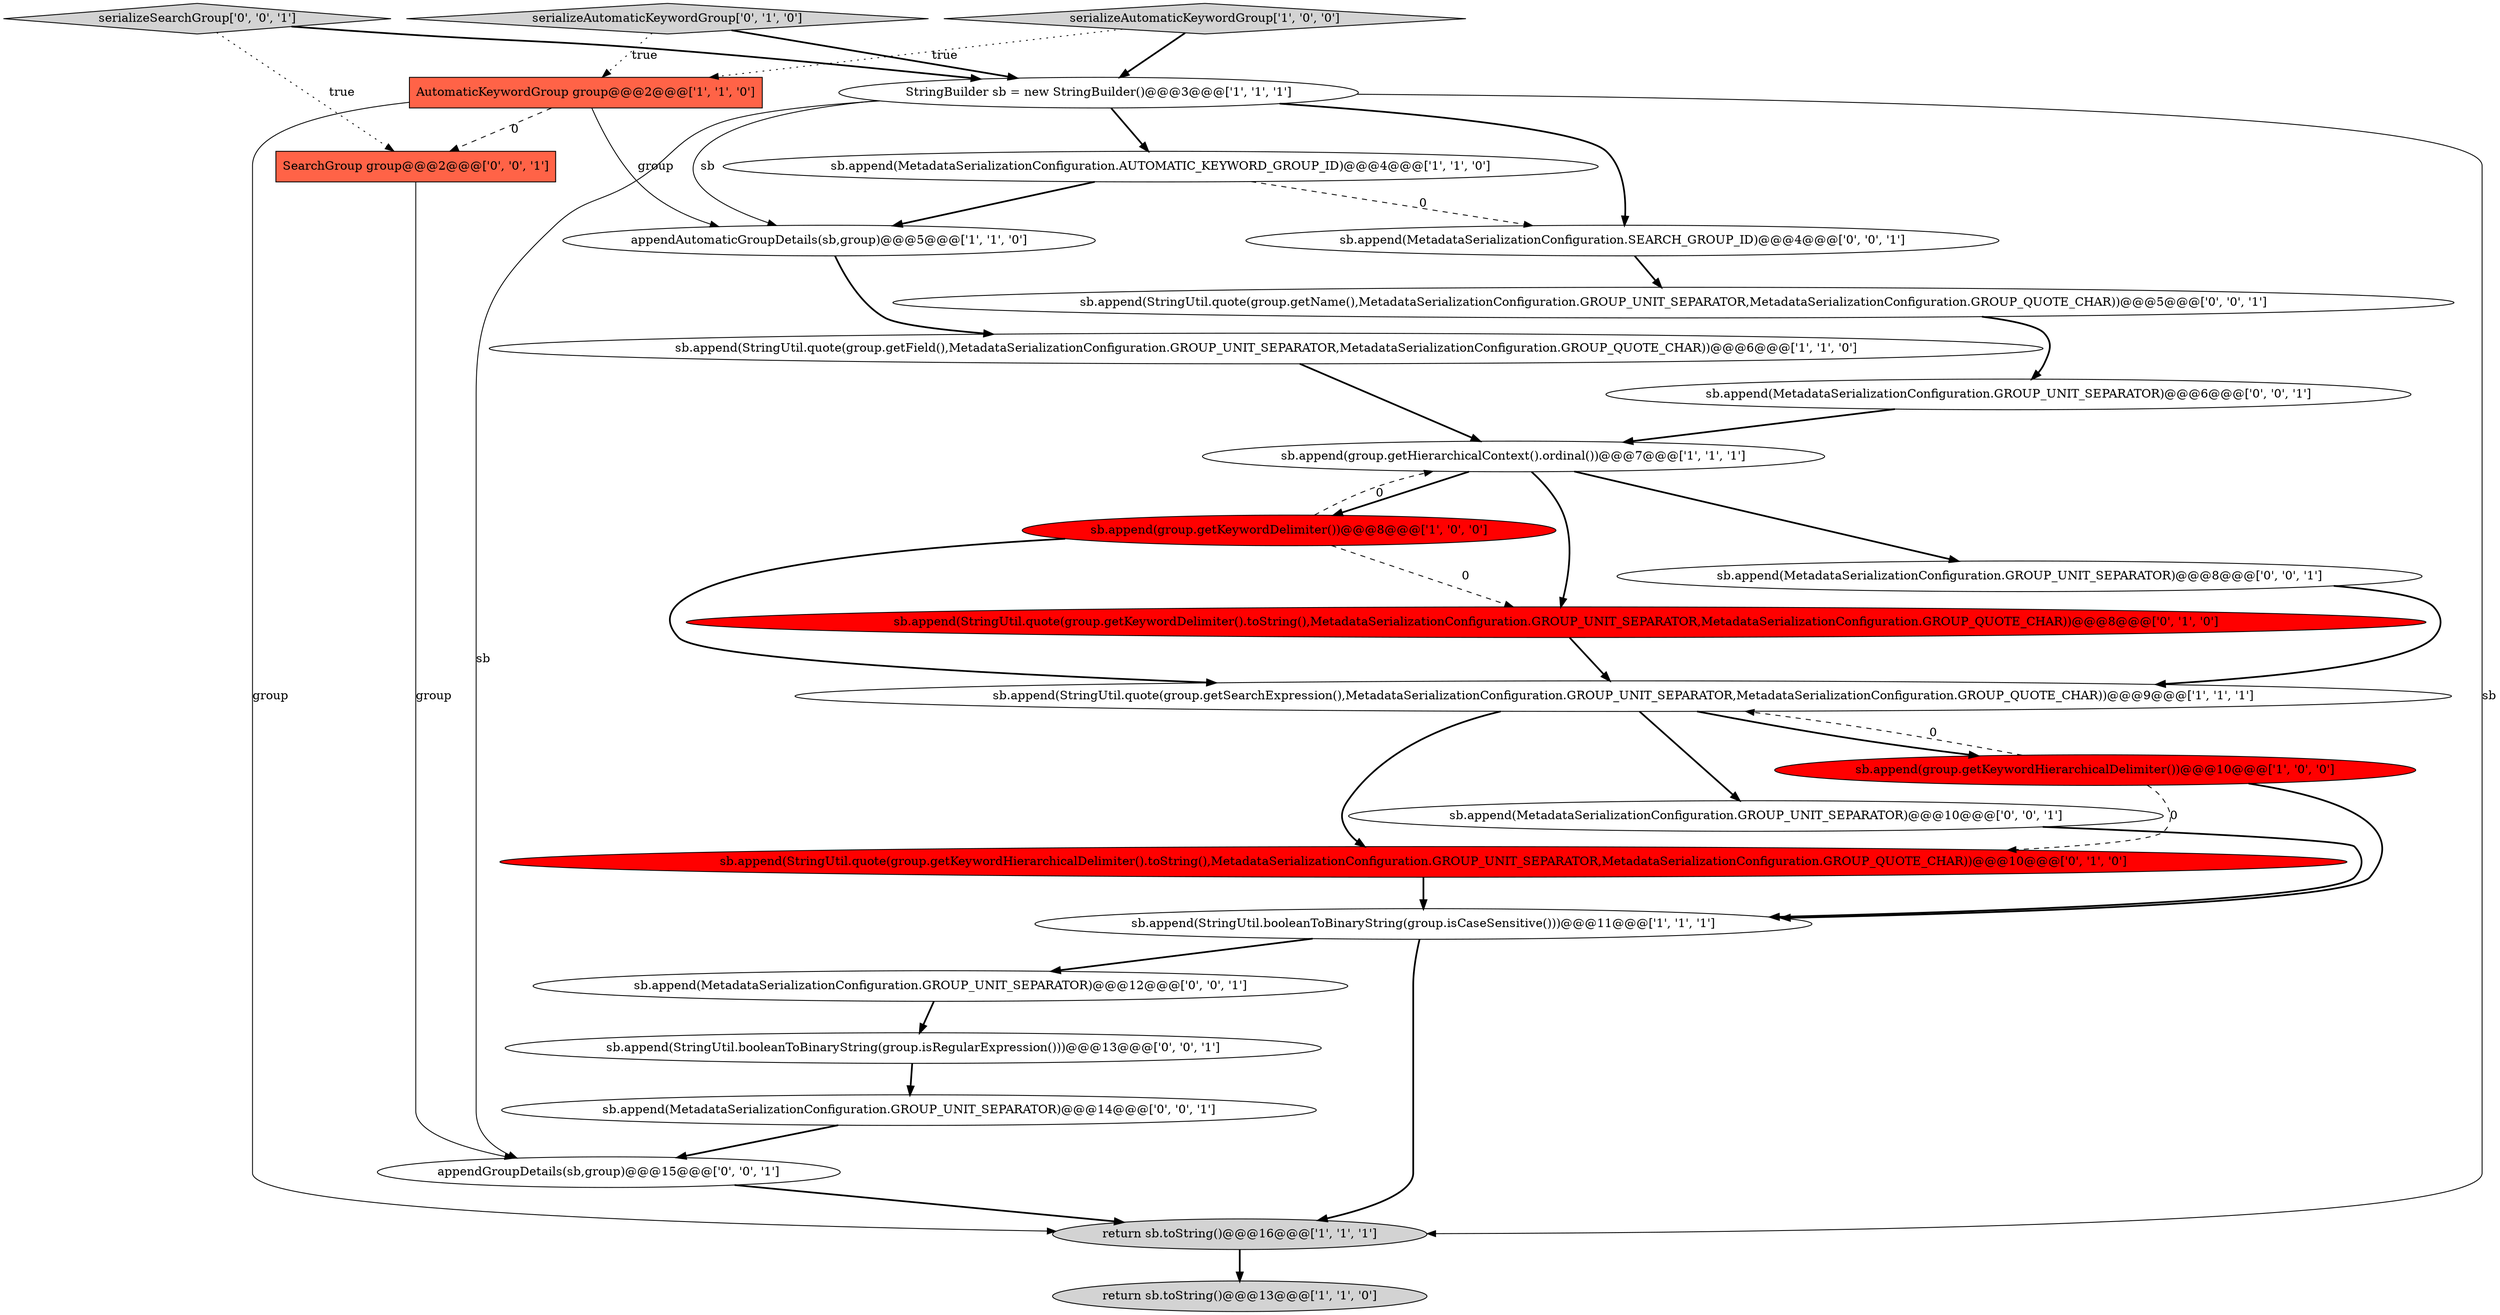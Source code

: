 digraph {
17 [style = filled, label = "serializeSearchGroup['0', '0', '1']", fillcolor = lightgray, shape = diamond image = "AAA0AAABBB3BBB"];
0 [style = filled, label = "appendAutomaticGroupDetails(sb,group)@@@5@@@['1', '1', '0']", fillcolor = white, shape = ellipse image = "AAA0AAABBB1BBB"];
18 [style = filled, label = "appendGroupDetails(sb,group)@@@15@@@['0', '0', '1']", fillcolor = white, shape = ellipse image = "AAA0AAABBB3BBB"];
5 [style = filled, label = "sb.append(StringUtil.booleanToBinaryString(group.isCaseSensitive()))@@@11@@@['1', '1', '1']", fillcolor = white, shape = ellipse image = "AAA0AAABBB1BBB"];
7 [style = filled, label = "AutomaticKeywordGroup group@@@2@@@['1', '1', '0']", fillcolor = tomato, shape = box image = "AAA0AAABBB1BBB"];
14 [style = filled, label = "sb.append(StringUtil.quote(group.getKeywordHierarchicalDelimiter().toString(),MetadataSerializationConfiguration.GROUP_UNIT_SEPARATOR,MetadataSerializationConfiguration.GROUP_QUOTE_CHAR))@@@10@@@['0', '1', '0']", fillcolor = red, shape = ellipse image = "AAA1AAABBB2BBB"];
1 [style = filled, label = "sb.append(group.getKeywordHierarchicalDelimiter())@@@10@@@['1', '0', '0']", fillcolor = red, shape = ellipse image = "AAA1AAABBB1BBB"];
25 [style = filled, label = "sb.append(MetadataSerializationConfiguration.GROUP_UNIT_SEPARATOR)@@@12@@@['0', '0', '1']", fillcolor = white, shape = ellipse image = "AAA0AAABBB3BBB"];
21 [style = filled, label = "sb.append(MetadataSerializationConfiguration.GROUP_UNIT_SEPARATOR)@@@8@@@['0', '0', '1']", fillcolor = white, shape = ellipse image = "AAA0AAABBB3BBB"];
12 [style = filled, label = "return sb.toString()@@@16@@@['1', '1', '1']", fillcolor = lightgray, shape = ellipse image = "AAA0AAABBB1BBB"];
23 [style = filled, label = "sb.append(StringUtil.quote(group.getName(),MetadataSerializationConfiguration.GROUP_UNIT_SEPARATOR,MetadataSerializationConfiguration.GROUP_QUOTE_CHAR))@@@5@@@['0', '0', '1']", fillcolor = white, shape = ellipse image = "AAA0AAABBB3BBB"];
11 [style = filled, label = "serializeAutomaticKeywordGroup['1', '0', '0']", fillcolor = lightgray, shape = diamond image = "AAA0AAABBB1BBB"];
16 [style = filled, label = "sb.append(StringUtil.booleanToBinaryString(group.isRegularExpression()))@@@13@@@['0', '0', '1']", fillcolor = white, shape = ellipse image = "AAA0AAABBB3BBB"];
15 [style = filled, label = "serializeAutomaticKeywordGroup['0', '1', '0']", fillcolor = lightgray, shape = diamond image = "AAA0AAABBB2BBB"];
24 [style = filled, label = "SearchGroup group@@@2@@@['0', '0', '1']", fillcolor = tomato, shape = box image = "AAA0AAABBB3BBB"];
2 [style = filled, label = "sb.append(StringUtil.quote(group.getField(),MetadataSerializationConfiguration.GROUP_UNIT_SEPARATOR,MetadataSerializationConfiguration.GROUP_QUOTE_CHAR))@@@6@@@['1', '1', '0']", fillcolor = white, shape = ellipse image = "AAA0AAABBB1BBB"];
4 [style = filled, label = "sb.append(group.getKeywordDelimiter())@@@8@@@['1', '0', '0']", fillcolor = red, shape = ellipse image = "AAA1AAABBB1BBB"];
19 [style = filled, label = "sb.append(MetadataSerializationConfiguration.GROUP_UNIT_SEPARATOR)@@@10@@@['0', '0', '1']", fillcolor = white, shape = ellipse image = "AAA0AAABBB3BBB"];
3 [style = filled, label = "sb.append(StringUtil.quote(group.getSearchExpression(),MetadataSerializationConfiguration.GROUP_UNIT_SEPARATOR,MetadataSerializationConfiguration.GROUP_QUOTE_CHAR))@@@9@@@['1', '1', '1']", fillcolor = white, shape = ellipse image = "AAA0AAABBB1BBB"];
6 [style = filled, label = "return sb.toString()@@@13@@@['1', '1', '0']", fillcolor = lightgray, shape = ellipse image = "AAA0AAABBB1BBB"];
22 [style = filled, label = "sb.append(MetadataSerializationConfiguration.SEARCH_GROUP_ID)@@@4@@@['0', '0', '1']", fillcolor = white, shape = ellipse image = "AAA0AAABBB3BBB"];
10 [style = filled, label = "sb.append(group.getHierarchicalContext().ordinal())@@@7@@@['1', '1', '1']", fillcolor = white, shape = ellipse image = "AAA0AAABBB1BBB"];
13 [style = filled, label = "sb.append(StringUtil.quote(group.getKeywordDelimiter().toString(),MetadataSerializationConfiguration.GROUP_UNIT_SEPARATOR,MetadataSerializationConfiguration.GROUP_QUOTE_CHAR))@@@8@@@['0', '1', '0']", fillcolor = red, shape = ellipse image = "AAA1AAABBB2BBB"];
20 [style = filled, label = "sb.append(MetadataSerializationConfiguration.GROUP_UNIT_SEPARATOR)@@@6@@@['0', '0', '1']", fillcolor = white, shape = ellipse image = "AAA0AAABBB3BBB"];
8 [style = filled, label = "sb.append(MetadataSerializationConfiguration.AUTOMATIC_KEYWORD_GROUP_ID)@@@4@@@['1', '1', '0']", fillcolor = white, shape = ellipse image = "AAA0AAABBB1BBB"];
9 [style = filled, label = "StringBuilder sb = new StringBuilder()@@@3@@@['1', '1', '1']", fillcolor = white, shape = ellipse image = "AAA0AAABBB1BBB"];
26 [style = filled, label = "sb.append(MetadataSerializationConfiguration.GROUP_UNIT_SEPARATOR)@@@14@@@['0', '0', '1']", fillcolor = white, shape = ellipse image = "AAA0AAABBB3BBB"];
1->5 [style = bold, label=""];
9->22 [style = bold, label=""];
11->7 [style = dotted, label="true"];
4->3 [style = bold, label=""];
23->20 [style = bold, label=""];
1->3 [style = dashed, label="0"];
3->1 [style = bold, label=""];
1->14 [style = dashed, label="0"];
24->18 [style = solid, label="group"];
17->9 [style = bold, label=""];
3->14 [style = bold, label=""];
0->2 [style = bold, label=""];
16->26 [style = bold, label=""];
26->18 [style = bold, label=""];
18->12 [style = bold, label=""];
9->12 [style = solid, label="sb"];
10->21 [style = bold, label=""];
9->0 [style = solid, label="sb"];
15->7 [style = dotted, label="true"];
9->8 [style = bold, label=""];
2->10 [style = bold, label=""];
12->6 [style = bold, label=""];
11->9 [style = bold, label=""];
22->23 [style = bold, label=""];
25->16 [style = bold, label=""];
5->25 [style = bold, label=""];
20->10 [style = bold, label=""];
8->0 [style = bold, label=""];
7->0 [style = solid, label="group"];
19->5 [style = bold, label=""];
8->22 [style = dashed, label="0"];
13->3 [style = bold, label=""];
10->13 [style = bold, label=""];
5->12 [style = bold, label=""];
3->19 [style = bold, label=""];
7->24 [style = dashed, label="0"];
15->9 [style = bold, label=""];
7->12 [style = solid, label="group"];
10->4 [style = bold, label=""];
9->18 [style = solid, label="sb"];
4->13 [style = dashed, label="0"];
4->10 [style = dashed, label="0"];
17->24 [style = dotted, label="true"];
21->3 [style = bold, label=""];
14->5 [style = bold, label=""];
}
